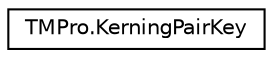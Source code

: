 digraph "Graphical Class Hierarchy"
{
 // LATEX_PDF_SIZE
  edge [fontname="Helvetica",fontsize="10",labelfontname="Helvetica",labelfontsize="10"];
  node [fontname="Helvetica",fontsize="10",shape=record];
  rankdir="LR";
  Node0 [label="TMPro.KerningPairKey",height=0.2,width=0.4,color="black", fillcolor="white", style="filled",URL="$struct_t_m_pro_1_1_kerning_pair_key.html",tooltip=" "];
}
